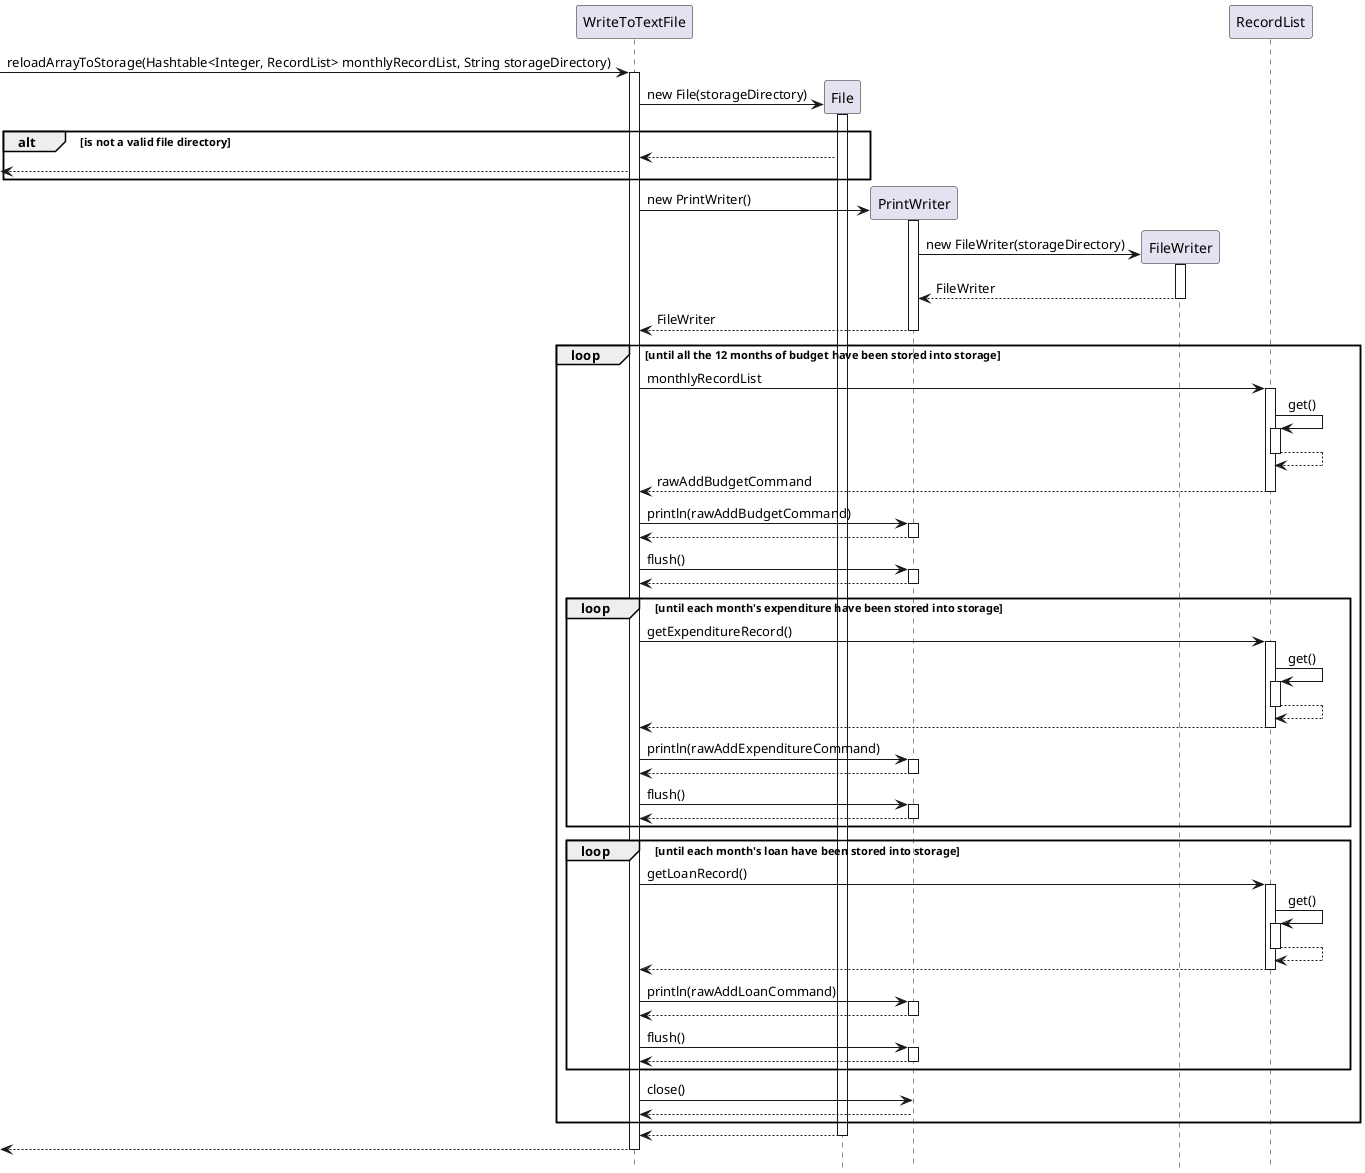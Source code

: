 @startuml
'https://plantuml.com/sequence-diagram
hide footbox

-> WriteToTextFile: reloadArrayToStorage(Hashtable<Integer, RecordList> monthlyRecordList, String storageDirectory)

activate WriteToTextFile

create File
WriteToTextFile -> File: new File(storageDirectory)
activate File

alt is not a valid file directory
    File --> WriteToTextFile
    <-- WriteToTextFile
end

create PrintWriter
WriteToTextFile -> PrintWriter: new PrintWriter()
activate PrintWriter

create FileWriter
PrintWriter -> FileWriter: new FileWriter(storageDirectory)
activate FileWriter

FileWriter --> PrintWriter: FileWriter
deactivate FileWriter

PrintWriter --> WriteToTextFile: FileWriter
deactivate PrintWriter

loop until all the 12 months of budget have been stored into storage

WriteToTextFile -> RecordList: monthlyRecordList
activate RecordList
RecordList -> RecordList:get()
activate RecordList
RecordList --> RecordList
deactivate RecordList
RecordList --> WriteToTextFile: rawAddBudgetCommand
deactivate RecordList


WriteToTextFile -> PrintWriter: println(rawAddBudgetCommand)
activate PrintWriter
PrintWriter --> WriteToTextFile
deactivate PrintWriter

WriteToTextFile -> PrintWriter: flush()
activate PrintWriter
PrintWriter --> WriteToTextFile
deactivate PrintWriter

loop until each month's expenditure have been stored into storage
WriteToTextFile -> RecordList: getExpenditureRecord()
activate RecordList
RecordList -> RecordList:get()
activate RecordList
RecordList --> RecordList
deactivate RecordList
RecordList --> WriteToTextFile:
deactivate RecordList

WriteToTextFile -> PrintWriter: println(rawAddExpenditureCommand)
activate PrintWriter
PrintWriter --> WriteToTextFile
deactivate PrintWriter

WriteToTextFile -> PrintWriter: flush()
activate PrintWriter
PrintWriter --> WriteToTextFile
deactivate PrintWriter

end

loop until each month's loan have been stored into storage
WriteToTextFile -> RecordList: getLoanRecord()
activate RecordList
RecordList -> RecordList:get()
activate RecordList
RecordList --> RecordList
deactivate RecordList
RecordList --> WriteToTextFile
deactivate RecordList

WriteToTextFile -> PrintWriter: println(rawAddLoanCommand)
activate PrintWriter
PrintWriter --> WriteToTextFile
deactivate PrintWriter

WriteToTextFile -> PrintWriter: flush()
activate PrintWriter
PrintWriter --> WriteToTextFile
deactivate PrintWriter

end
WriteToTextFile -> PrintWriter: close()
PrintWriter --> WriteToTextFile
end

return
<-- WriteToTextFile
deactivate WriteToTextFile

@enduml